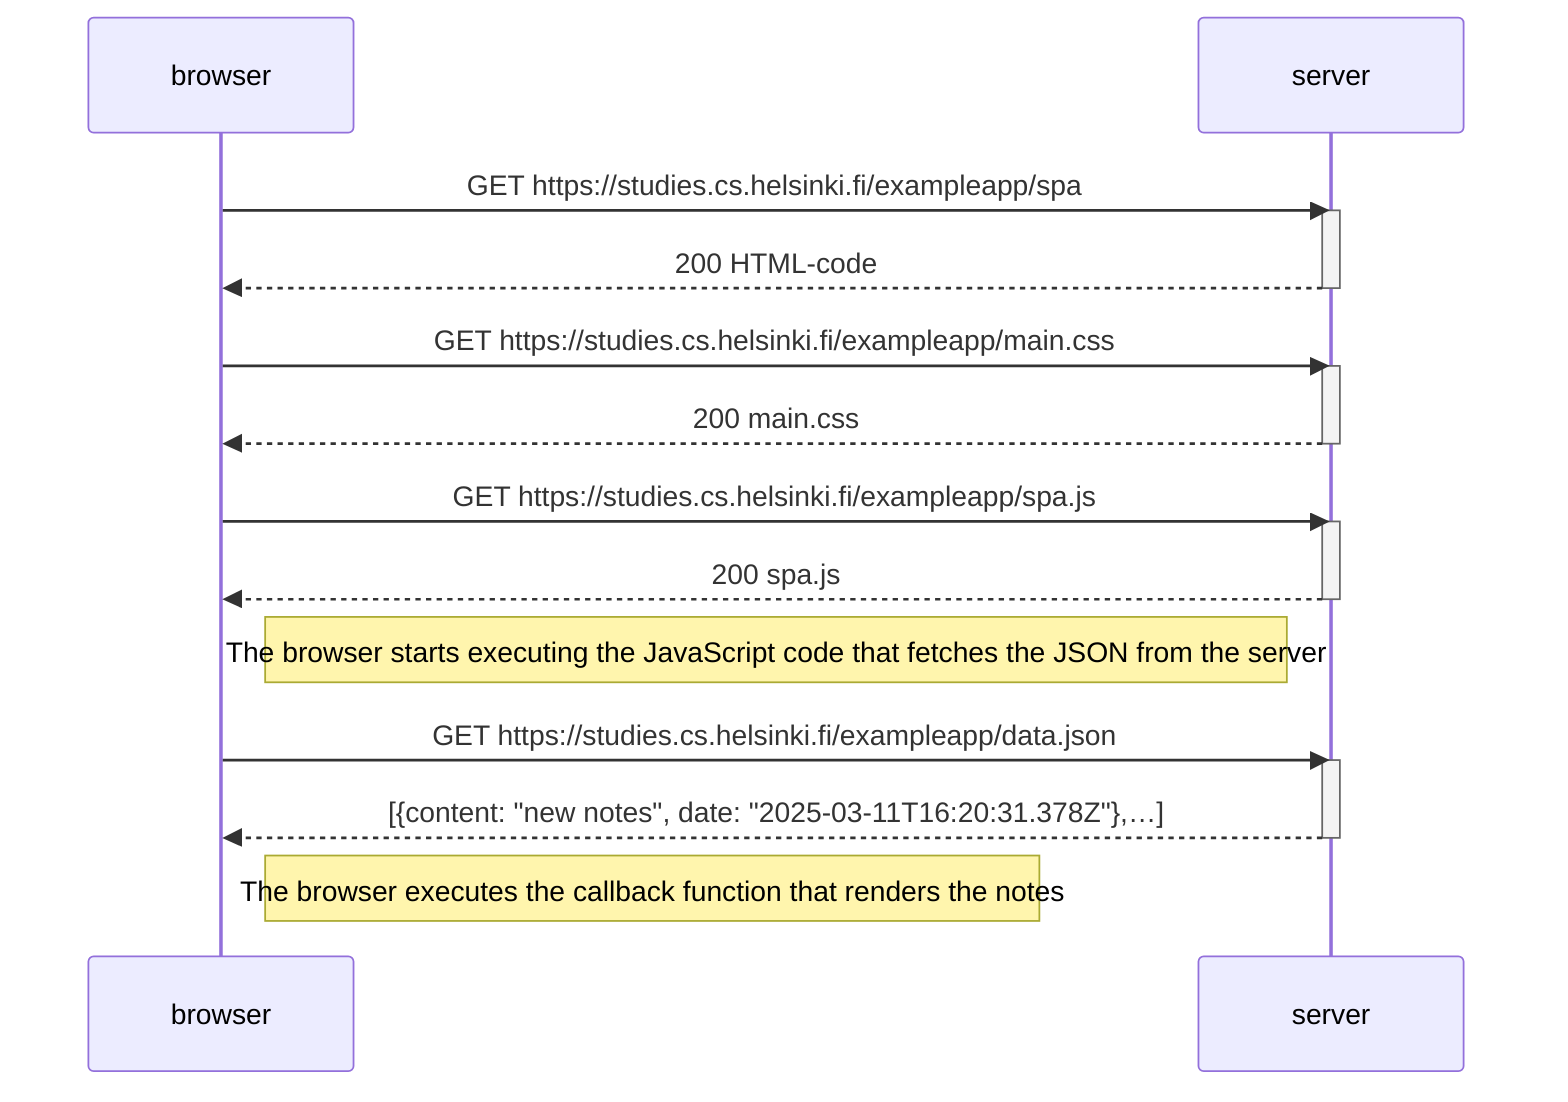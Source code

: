 sequenceDiagram
    participant browser
    participant server

    browser->>server: GET https://studies.cs.helsinki.fi/exampleapp/spa
    activate server
    server-->>browser: 200 HTML-code
    deactivate server

    browser->>server: GET https://studies.cs.helsinki.fi/exampleapp/main.css
    activate server
    server-->>browser: 200 main.css
    deactivate server

    browser->>server: GET https://studies.cs.helsinki.fi/exampleapp/spa.js
    activate server
    server-->>browser: 200 spa.js
    deactivate server

    Note right of browser: The browser starts executing the JavaScript code that fetches the JSON from the server

    browser->>server: GET https://studies.cs.helsinki.fi/exampleapp/data.json
    activate server
    server-->>browser: [{content: "new notes", date: "2025-03-11T16:20:31.378Z"},…]
    deactivate server

    Note right of browser: The browser executes the callback function that renders the notes